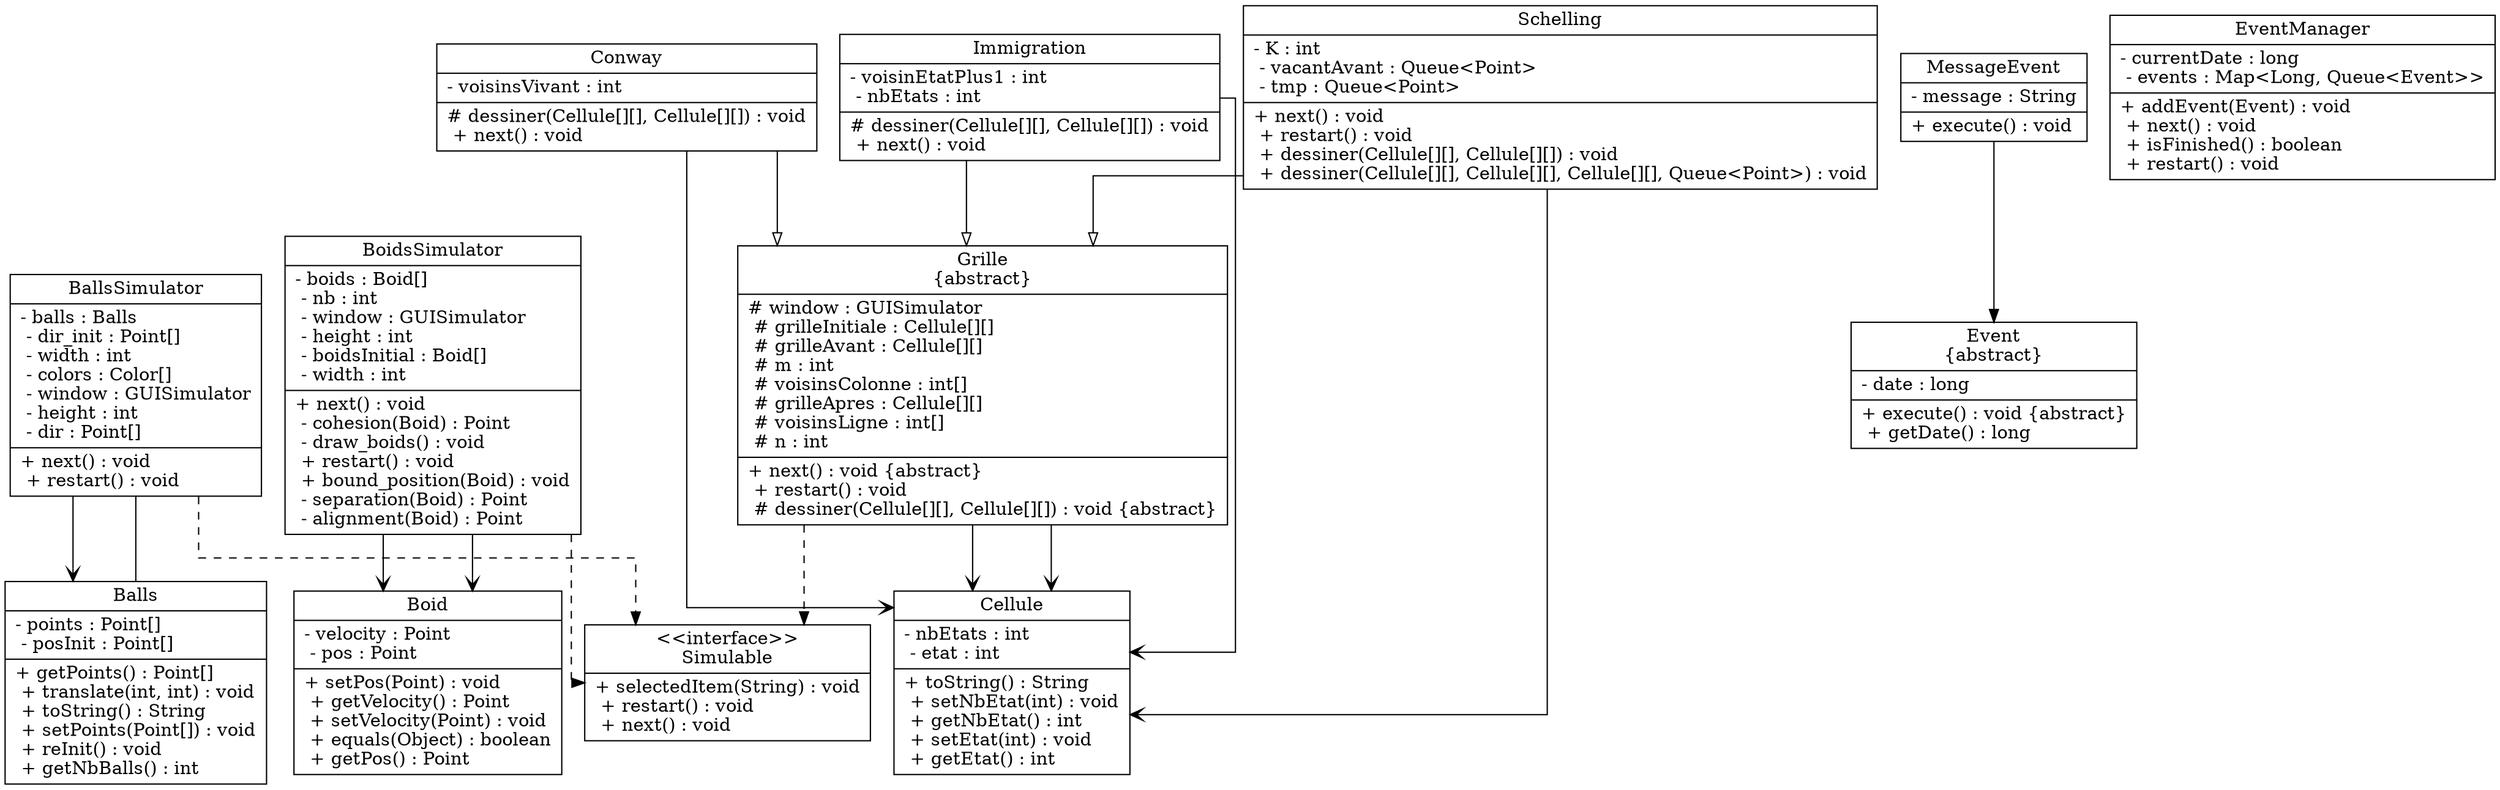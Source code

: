digraph "soo-systemes-multiagents" {

splines  = ortho;
fontname = "Inconsolata";

node [colorscheme = ylgnbu4];
edge [colorscheme = dark28, dir = both];

Balls          [shape = record, label = "{ Balls | - points : Point[]\l - posInit : Point[]\l|+ getPoints() : Point[]\l + translate(int, int) : void\l + toString() : String\l + setPoints(Point[]) : void\l + reInit() : void\l + getNbBalls() : int\l }"];
BallsSimulator [shape = record, label = "{ BallsSimulator | - balls : Balls\l - dir_init : Point[]\l - width : int\l - colors : Color[]\l - window : GUISimulator\l - height : int\l - dir : Point[]\l|+ next() : void\l + restart() : void\l }"];
Boid           [shape = record, label = "{ Boid | - velocity : Point\l - pos : Point\l|+ setPos(Point) : void\l + getVelocity() : Point\l + setVelocity(Point) : void\l + equals(Object) : boolean\l + getPos() : Point\l }"];
BoidsSimulator [shape = record, label = "{ BoidsSimulator | - boids : Boid[]\l - nb : int\l - window : GUISimulator\l - height : int\l - boidsInitial : Boid[]\l - width : int\l|+ next() : void\l - cohesion(Boid) : Point\l - draw_boids() : void\l + restart() : void\l + bound_position(Boid) : void\l - separation(Boid) : Point\l - alignment(Boid) : Point\l }"];
Cellule        [shape = record, label = "{ Cellule | - nbEtats : int\l - etat : int\l|+ toString() : String\l + setNbEtat(int) : void\l + getNbEtat() : int\l + setEtat(int) : void\l + getEtat() : int\l }"];
Conway         [shape = record, label = "{ Conway | - voisinsVivant : int\l|# dessiner(Cellule[][], Cellule[][]) : void\l + next() : void\l }"];
Event          [shape = record, label = "{ Event\n\{abstract\} | - date : long\l|+ execute() : void \{abstract\}\l + getDate() : long\l }"];
EventManager   [shape = record, label = "{ EventManager | - currentDate : long\l - events : Map\<Long, Queue\<Event\>\>\l|+ addEvent(Event) : void\l + next() : void\l + isFinished() : boolean\l + restart() : void\l }"];
Grille         [shape = record, label = "{ Grille\n\{abstract\} | # window : GUISimulator\l # grilleInitiale : Cellule[][]\l # grilleAvant : Cellule[][]\l # m : int\l # voisinsColonne : int[]\l # grilleApres : Cellule[][]\l # voisinsLigne : int[]\l # n : int\l|+ next() : void \{abstract\}\l + restart() : void\l # dessiner(Cellule[][], Cellule[][]) : void \{abstract\}\l }"];
Immigration    [shape = record, label = "{ Immigration | - voisinEtatPlus1 : int\l - nbEtats : int\l|# dessiner(Cellule[][], Cellule[][]) : void\l + next() : void\l }"];
MessageEvent   [shape = record, label = "{ MessageEvent | - message : String\l|+ execute() : void\l }"];
Schelling      [shape = record, label = "{ Schelling | - K : int\l - vacantAvant : Queue\<Point\>\l - tmp : Queue\<Point\>\l|+ next() : void\l + restart() : void\l + dessiner(Cellule[][], Cellule[][]) : void\l + dessiner(Cellule[][], Cellule[][], Cellule[][], Queue\<Point\>) : void\l }"];
Simulable      [shape = record, label = "{ \<\<interface\>\>\nSimulable | + selectedItem(String) : void\l + restart() : void\l + next() : void\l }"];

BallsSimulator -> Balls          [color = "#000000", style = solid, arrowtail = none    , arrowhead = vee     , taillabel = "", label = "", headlabel = ""];
BallsSimulator -> Balls          [color = "#000000", style = solid , arrowtail = none , arrowhead = none     , taillabel = "", label = "", headlabel = ""];
BallsSimulator -> Simulable      [color = "#000000", style = dashed, arrowtail = none    , arrowhead = normal  , taillabel = "", label = "", headlabel = ""];
BoidsSimulator -> Boid           [color = "#000000", style = solid, arrowtail = none    , arrowhead = vee     , taillabel = "", label = "", headlabel = ""];
BoidsSimulator -> Boid           [color = "#000000", style = solid , arrowtail = none , arrowhead = vee     , taillabel = "", label = "", headlabel = ""];
BoidsSimulator -> Simulable      [color = "#000000", style = dashed, arrowtail = none    , arrowhead = normal  , taillabel = "", label = "", headlabel = ""];
Conway         -> Cellule        [color = "#000000", style = solid, arrowtail = none    , arrowhead = vee     , taillabel = "", label = "", headlabel = ""];
Conway         -> Grille         [color = "#000000", style = solid , arrowtail = none    , arrowhead = empty  , taillabel = "", label = "", headlabel = ""];
Grille         -> Cellule        [color = "#000000", style = solid, arrowtail = none    , arrowhead = vee     , taillabel = "", label = "", headlabel = ""];
Grille         -> Cellule        [color = "#000000", style = solid , arrowtail = none , arrowhead = vee     , taillabel = "", label = "", headlabel = ""];
Grille         -> Simulable      [color = "#000000", style = dashed, arrowtail = none    , arrowhead = normal  , taillabel = "", label = "", headlabel = ""];
Immigration    -> Cellule        [color = "#000000", style = solid, arrowtail = none    , arrowhead = vee     , taillabel = "", label = "", headlabel = ""];
Immigration    -> Grille         [color = "#000000", style = solid , arrowtail = none    , arrowhead = empty  , taillabel = "", label = "", headlabel = ""];
MessageEvent   -> Event          [color = "#000000", style = solid , arrowtail = none    , arrowhead = normal  , taillabel = "", label = "", headlabel = ""];
Schelling      -> Cellule        [color = "#000000", style = solid, arrowtail = none    , arrowhead = vee     , taillabel = "", label = "", headlabel = ""];
Schelling      -> Grille         [color = "#000000", style = solid , arrowtail = none    , arrowhead = empty  , taillabel = "", label = "", headlabel = ""];

}
